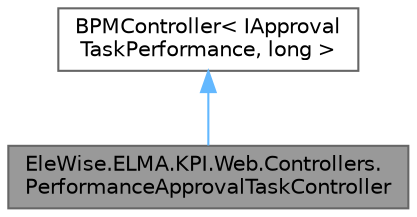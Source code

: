 digraph "EleWise.ELMA.KPI.Web.Controllers.PerformanceApprovalTaskController"
{
 // LATEX_PDF_SIZE
  bgcolor="transparent";
  edge [fontname=Helvetica,fontsize=10,labelfontname=Helvetica,labelfontsize=10];
  node [fontname=Helvetica,fontsize=10,shape=box,height=0.2,width=0.4];
  Node1 [id="Node000001",label="EleWise.ELMA.KPI.Web.Controllers.\lPerformanceApprovalTaskController",height=0.2,width=0.4,color="gray40", fillcolor="grey60", style="filled", fontcolor="black",tooltip="Контроллер для задач согласования матриц эффективности"];
  Node2 -> Node1 [id="edge1_Node000001_Node000002",dir="back",color="steelblue1",style="solid",tooltip=" "];
  Node2 [id="Node000002",label="BPMController\< IApproval\lTaskPerformance, long \>",height=0.2,width=0.4,color="gray40", fillcolor="white", style="filled",tooltip=" "];
}
